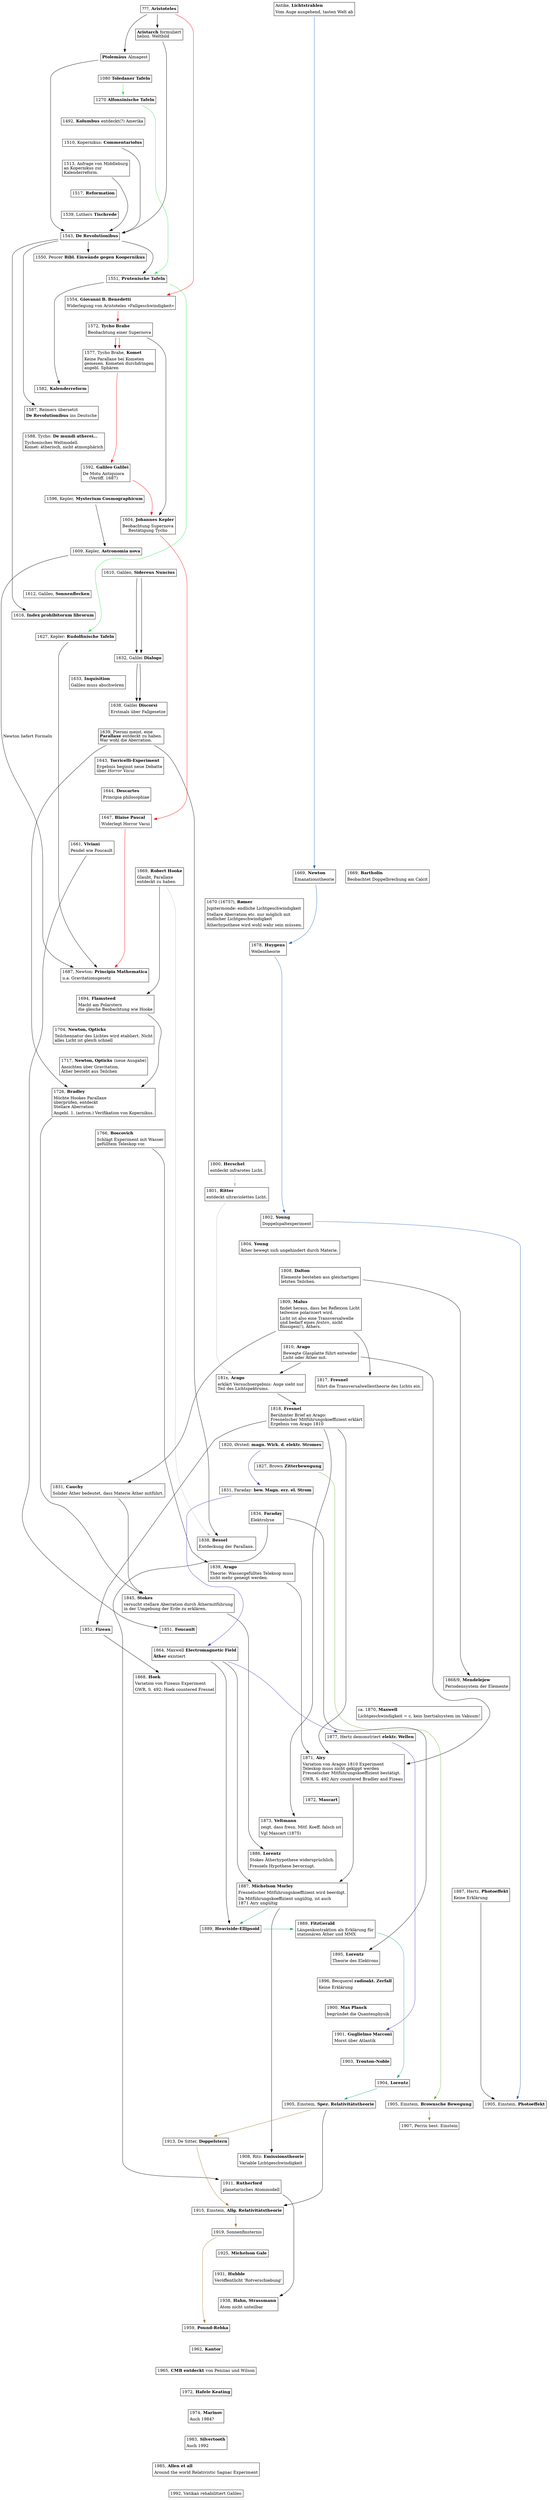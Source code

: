 //
//  http://renenyffenegger.ch/Wissenschaft/Geschichte/Ablauf.pdf
//
digraph A {

  node [shape=plaintext];

   j_Aristoteles [ //_{
     label = <
       <table border="1" cellborder="0">
       <tr><td align="left">???, <b>Aristoteles</b></td></tr>
       </table>
     >
   ]; //_}

   j_antike_lichtstrahlen [ //_{
     label = <
       <table border="1" cellborder="0">
       <tr><td align="left">Antike, <b>Lichtstrahlen</b></td></tr>
       <tr><td align="left">Vom Auge ausgehend, tasten Welt ab</td></tr>
       </table>
     >
   ]; //_}

   {rank=same j_Aristoteles j_antike_lichtstrahlen}

   j_Aristarch [ //_{
     label = <
       <table border="1" cellborder="0">
       <tr><td align="left"><b>Aristarch</b> formuliert<br align="left"/>helioz. Weltbild<br align="left"/></td></tr>
       </table>
     >
   ];
   j_Aristoteles -> j_Aristarch;
   //_}

   j_Almagest [ //_{
     label = <
       <table border="1" cellborder="0">
       <tr><td align="left"><b>Ptolemäus</b> Almagest</td></tr>
       </table>
     >
   ];
   j_Aristoteles -> j_Almagest;

   
   //_}

   j_1080_Toledaner_Tafeln [ //_{
     label = <
       <table border="1" cellborder="0">
       <tr><td align="left">1080 <b>Toledaner Tafeln</b></td></tr>
       </table>
     >
   ]; //_}

   j_1270_Alfonsinische_Tafeln [ //_{
     label = <
       <table border="1" cellborder="0">
       <tr><td align="left">1270 <b>Alfonsinische Tafeln</b></td></tr>
       </table>
     >
   ]; //_}

   j_1492_Kolumbus [ //_{
     label = <
       <table border="1" cellborder="0">
       <tr><td align="left">1492, <b>Kolumbus</b> entdeckt(?) Amerika</td></tr>
       </table>
     >
   ] //_}

 //_{ 15xx

   j_1510_Commentariolus [ //_{
     label = <
       <table border="1" cellborder="0">
       <tr><td align="left">1510, Kopernikus: <b>Commentariolus</b></td></tr>
       </table>
     >
   ]; //_}

   j_1513_Middelburg [ //_{
     label = <
       <table border="1" cellborder="0">
       <tr><td align="left">1513, Anfrage von Middleburg<br align="left"/>an Kopernikus zur<br align="left"/>Kalenderreform.<br align="left"/></td></tr>
       </table>
     >
   ]; //_}
   
   j_1517_Reformation [ //_{
     label = <
       <table border="1" cellborder="0">
       <tr><td align="left">1517, <b>Reformation</b></td></tr>
       </table>
     >
   ]; //_}

   j_1539_luther [ //_{
     label = <
       <table border="1" cellborder="0">
       <tr><td align="left">1539, Luthers <b>Tischrede</b></td></tr>
       </table>
     >
   ]; //_}

   j_1543_De_Revolutionibus [ //_{
     label = <
       <table border="1" cellborder="0">
       <tr><td align="left">1543, <b>De Revolutionibus</b></td></tr>
       </table>
     >
   ];
   j_Almagest -> j_1543_De_Revolutionibus;
   j_Aristarch -> j_1543_De_Revolutionibus;
   j_1513_Middelburg -> j_1543_De_Revolutionibus;
   j_1510_Commentariolus -> j_1543_De_Revolutionibus;
 //_}

   j_1550_Peucer [ //_{
     label = <
       <table border="1" cellborder="0">
       <tr><td align="left">1550, Peucer <b>Bibl. Einwände gegen Koopernikus</b></td></tr>
       </table>
     >
   ]; //_}

   j_1543_De_Revolutionibus -> j_1550_Peucer;

   j_1551_Prutenische_Tafeln [ //_{
     label = <
       <table border="1" cellborder="0">
       <tr><td align="left">1551, <b>Prutenische Tafeln</b></td></tr>
       </table>
     >
   ];
   j_1543_De_Revolutionibus -> j_1551_Prutenische_Tafeln;
 //_}

   j_1554_Benedetti [ //_{
     label = <
       <table border="1" cellborder="0">
       <tr><td align="left">1554, <b>Giovanni B. Benedetti</b></td></tr>
       <tr><td align="left">Widerlegung von Aristoteles »Fallgeschwindigkeit«</td></tr>
       </table>
     >
   ]; //_}

 //_{ 1572

   j_1572_Brahe [ //_{
     label = <
       <table border="1" cellborder="0">
       <tr><td align="left">1572, <b>Tycho Brahe</b></td></tr>
       <tr><td align="left">Beobachtung einer Supernova</td></tr>
       </table>
     >
   ]; //_}

 //_}

   j_1577_Brahe [ //_{
     label = <
       <table border="1" cellborder="0">
       <tr><td align="left">1577, Tycho Brahe, <b>Komet</b></td></tr>
       <tr><td align="left">Keine Parallaxe bei Kometen<br align="left"/>gemesen. Kometen durchdringen<br align="left"/>angebl. Sphären<br align="left"/></td></tr>
       </table>
     >
   ];

   j_1572_Brahe -> j_1577_Brahe;
   
   //_}

   j_1582_Kalenderreform [ //_{
     label = <
       <table border="1" cellborder="0">
       <tr><td align="left">1582, <b>Kalenderreform</b></td></tr>
       </table>
     >
   ];
   j_1551_Prutenische_Tafeln -> j_1582_Kalenderreform;
 //_}

   j_1587_Reimers [ //_{
     label = <
       <table border="1" cellborder="0">
       <tr><td align="left">1587, Reimers übersetzt</td></tr>
       <tr><td align="left"><b>De Revolutionibus</b> ins Deutsche</td></tr>
       </table>
     >
   ];
   j_1543_De_Revolutionibus -> j_1587_Reimers;
 //_}

   j_1588_Tycho_De_mundi [ //_{
     label = <
       <table border="1" cellborder="0">
       <tr><td align="left">1588, Tycho: <b>De mundi atherei…</b></td></tr>
       <tr><td align="left">Tychonisches Weltmodell.<br align="left"/>Komet: ätherisch, nicht atmosphärich<br align="left"/></td></tr>
       </table>
     >
   ];
 //_}

   j_1592_De_Motu [ //_{
     label = <
       <table border="1" cellborder="0">
       <tr><td align="left">1592, <b>Galileo Galilei</b></td></tr>
       <tr><td align="left">De Motu Antiquiora<br align="left"/>(Veröff. 1687)</td></tr>
       </table>
     >
   ]; //_}

   j_1596_Mysterium_Cosmographicum [ //_{
     label = <
       <table border="1" cellborder="0">
       <tr><td align="left">1596, Kepler, <b>Mysterium Cosmographicum</b></td></tr>
       </table>
     >
   ]; //_}

 //_}

 //_{ 16xx

 //_{ 1610-
   j_1604_Kepler [ //_{
     label = <
       <table border="1" cellborder="0">
       <tr><td align="left">1604, <b>Johannes Kepler</b></td></tr>
       <tr><td align="left">Beobachtung Supernova<br align="left"/>Bestätigung Tycho</td></tr>
       </table>
     >
   ];
   j_1572_Brahe -> j_1604_Kepler;
   //_}

   j_1609_Astronomia_nova [ //_{
     label = <
       <table border="1" cellborder="0">
       <tr><td align="left">1609, Kepler, <b>Astronomia nova</b></td></tr>
       </table>
     >
   ];
   j_1596_Mysterium_Cosmographicum -> j_1609_Astronomia_nova;
 //_}

   j_1610_sidereus_nuncius [ //_{
     label = <
       <table border="1" cellborder="0">
       <tr><td align="left">1610, Galileo, <b>Sidereus Nuncius</b></td></tr>
       </table>
     >
   ]; //_}

   j_1612_sonnenflecken [ //_{
     label = <
       <table border="1" cellborder="0">
       <tr><td align="left">1612, Galileo, <b>Sonnenflecken</b></td></tr>
       </table>
     >
   ]; //_}

   j_1616_index [ //_{
     label = <
       <table border="1" cellborder="0">
       <tr><td align="left">1616, <b>Index prohibitorum librorum</b></td></tr>
       </table>
     >
   ];
   j_1543_De_Revolutionibus -> j_1616_index;
 //_}
 //_}
 //_{ 1620-
   j_1627_Rudolfinische_Tafeln [ //_{
     label = <
       <table border="1" cellborder="0">
       <tr><td align="left">1627, Kepler: <b>Rudolfinische Tafeln</b></td></tr>
       </table>
     >
   ];
   j_1080_Toledaner_Tafeln -> j_1270_Alfonsinische_Tafeln -> j_1551_Prutenische_Tafeln -> j_1627_Rudolfinische_Tafeln [color="#33e651"]; /* Ephemeriden */
 //_}

   j_1632_galilei_dialogo [ //_{
     label = <
       <table border="1" cellborder="0">
       <tr><td align="left">1632, Galilei <b>Dialogo</b></td></tr>
       </table>
     >
   ]; //_}

   j_1633_Inquisition [ //_{
     label = <
       <table border="1" cellborder="0">
       <tr><td align="left">1633, <b>Inquisition</b></td></tr>
       <tr><td align="left">Galileo muss abschwören</td></tr>
       </table>
     >
   ]; //_}

   j_1638_galilei_discorsi [ //_{
     label = <
       <table border="1" cellborder="0">
       <tr><td align="left">1638, Galilei <b>Discorsi</b></td></tr>
       <tr><td align="left">Erstmals über Fallgesetze</td></tr>
       </table>
     >
   ];

   j_1610_sidereus_nuncius  -> j_1632_galilei_dialogo -> j_1638_galilei_discorsi;
   
   //_}

   j_1639_pieroni [ //_{
     label = <
       <table border="1" cellborder="0">
       <tr><td align="left">1639, Pieroni meint, eine<br align="left"/><b>Parallaxe</b> entdeckt zu haben.<br align="left"/>War wohl die Aberration.<br align="left"/></td></tr>
       </table>
     >
   ];

   j_1610_sidereus_nuncius  -> j_1632_galilei_dialogo -> j_1638_galilei_discorsi;
   
   //_}
 //_}

   j_1643_Torricelli [ //_{
     label = <
       <table border="1" cellborder="0">
       <tr><td align="left">1643, <b>Torricelli-Experiment</b></td></tr>
       <tr><td align="left">Ergebnis beginnt neue Debatte<br align="left"/>über <i>Horror Vacui</i><br align="left"/></td></tr>
       </table>
     >
   ]; //_}

   j_1644_Descartes [ //_{
     label = <
       <table border="1" cellborder="0">
       <tr><td align="left">1644, <b>Descartes</b></td></tr>
       <tr><td align="left">Principia philosophiae</td></tr>
       </table>
     >
   ]; //_}

   j_1647_Pascal [ //_{
     label = <
       <table border="1" cellborder="0">
       <tr><td align="left">1647, <b>Blaise Pascal</b></td></tr>
       <tr><td align="left">Widerlegt Horror Vacui</td></tr>
       </table>
     >
   ]; //_}

   j_1661_Viviani [ //_{
     label = <
       <table border="1" cellborder="0">
       <tr><td align="left">1661, <b>Viviani</b></td></tr>
       <tr><td align="left">Pendel wie Foucault</td></tr>
       </table>
     >
   ]; //_}

   //_{ 1699
   j_1669_Hooke [ //_{
     label = <
       <table border="1" cellborder="0">
       <tr><td align="left">1669, <b>Robert Hooke</b></td></tr>
       <tr><td align="left">Glaubt, Parallaxe<br align="left"/>entdeckt zu haben</td></tr>
       </table>
     >
   ]; //_}

   j_1669_Bartholin [ //_{
     label = <
       <table border="1" cellborder="0">
       <tr><td align="left">1669, <b>Bartholin</b></td></tr>
       <tr><td align="left">Beobachtet Doppelbrechung am Calcit</td></tr>
       </table>
     >
   ]; //_}

   j_1669_Newton [ //_{
     label = <
       <table border="1" cellborder="0">
       <tr><td align="left">1669, <b>Newton</b></td></tr>
       <tr><td align="left">Emanationstheorie</td></tr>
       </table>
     >
   ]; //_}
   {rank=same j_1669_Hooke j_1669_Newton j_1669_Bartholin}
 //_}

   j_1670_Roemer [ //_{
     label = <
       <table border="1" cellborder="0">
       <tr><td align="left">1670 (1675?), <b>Rømer</b></td></tr>
       <tr><td align="left">Jupitermonde: endliche Lichtgeschwindigkeit</td></tr>
       <tr><td align="left">Stellare Aberration etc. nur möglich mit<br align="left"/>endlicher Lichtgeschwindigkeit<br align="left"/></td></tr>
       <tr><td align="left">Ätherhypothese wird wohl wahr sein müssen.</td></tr>
       </table>
     >
   ]; //_}

   j_1678_Huygens [ //_{
     label = <
       <table border="1" cellborder="0">
       <tr><td align="left">1678, <b>Huygens</b></td></tr>
       <tr><td align="left">Wellentheorie</td></tr>
       </table>
     >
   ]; //_}

   j_1687_Newton [ //_{
     label = <
       <table border="1" cellborder="0">
       <tr><td align="left">1687, Newton: <b>Principia Mathematica</b></td></tr>
       <tr><td align="left">u.a. Gravitationsgesetz</td></tr>
       </table>
     >
   ];
   j_1609_Astronomia_nova -> j_1687_Newton [ label="Newton liefert Formeln" lblstyle="above, sloped"];
   j_1627_Rudolfinische_Tafeln -> j_1687_Newton; //_}

   j_1694_Flamsteed [ //_{
     label = <
       <table border="1" cellborder="0">
       <tr><td align="left">1694, <b>Flamsteed</b></td></tr>
       <tr><td align="left">Macht am Polarstern<br align="left"/>die gleiche Beobachtung wie Hooke<br align="left"/></td></tr>
       </table>
     >
   ]; //_}

 //_}

 //_{ 17xx

   j_1704_Newton [ //_{
     label = <
       <table border="1" cellborder="0">
       <tr><td align="left">1704, <b>Newton, Opticks</b></td></tr>
       <tr><td align="left">Teilchennatur des Lichtes wird etabliert. Nicht<br align="left"/>alles Licht ist gleich schnell<br align="left"/></td></tr>
       </table>
     >
   ]; //_}

   j_1717_Newton [ //_{
     label = <
       <table border="1" cellborder="0">
       <tr><td align="left">1717, <b>Newton, Opticks</b> (neue Ausgabe)</td></tr>
       <tr><td align="left">Ansichten über Gravitation,<br align="left"/>Äther besteht aus Teilchen<br align="left"/></td></tr>
       </table>
     >
   ]; //_}

   j_1726_Bradley [ //_{
     label = <
       <table border="1" cellborder="0">
       <tr><td align="left">1726, <b>Bradley</b></td></tr>
       <tr><td align="left">Möchte Hookes Parallaxe<br align="left"/>überprüfen, entdeckt<br align="left"/>Stellare Aberration<br align="left"/></td></tr>
       <tr><td align="left">Angebl. 1. (astron.) Verifikation von Kopernikus.</td></tr>
       </table>
     >
   ];
   j_1639_pieroni -> j_1726_Bradley;
   
   //_}

   j_1766_Boscovitch [ //_{
     label = <
       <table border="1" cellborder="0">
       <tr><td align="left">1766, <b>Boscovich</b></td></tr>
       <tr><td align="left">Schlägt Experiment mit Wasser<br align="left"/>gefülltem Teleskop vor.<br align="left"/></td></tr>
       </table>
     >
   ]; //_}

   j_1800_Herschel [ //_{
     label = <
       <table border="1" cellborder="0">
       <tr><td align="left">1800, <b>Herschel</b></td></tr>
       <tr><td align="left">entdeckt infrarotes Licht.</td></tr>
       </table>
     >
   ]; //_}
 //_}

 //_{ 18xx
 //_{ 1800-
   j_1801_Ritter [ //_{
     label = <
       <table border="1" cellborder="0">
       <tr><td align="left">1801, <b>Ritter</b></td></tr>
       <tr><td align="left">entdeckt ultraviolettes Licht.</td></tr>
       </table>
     >
   ]; //_}

   j_1802_Young [ //_{
     label = <
       <table border="1" cellborder="0">
       <tr><td align="left">1802, <b>Young</b></td></tr>
       <tr><td align="left">Doppelspaltexperiment</td></tr>
       </table>
     >
   ]; //_}

   j_1804_Young [ //_{
     label = <
       <table border="1" cellborder="0">
       <tr><td align="left">1804, <b>Young</b></td></tr>
       <tr><td align="left">Äther bewegt sich ungehindert durch Materie.</td></tr>
       </table>
     >
   ]; //_}

   j_1808_Dalton [ /*  2016-Mettenheim...pdf */ //_{
     label = <
       <table border="1" cellborder="0">
       <tr><td align="left">1808, <b>Dalton</b></td></tr> 
       <tr><td align="left">Elemente bestehen aus gleichartigen<br align="left"/>letzten Teilchen.<br align="left"/></td></tr> 
       </table>
     >
   ]; //_}

   j_1809_Malus [ //_{
     label = <
       <table border="1" cellborder="0">
       <tr><td align="left">1809, <b>Malus</b></td></tr>
       <tr><td align="left">findet heraus, dass bei Reflexion Licht<br align="left"/>teilweise polarisiert wird.<br align="left"/></td></tr>
       <tr><td align="left">Licht ist also eine Transversalwelle<br align="left"/>und bedarf eines <i>festen</i>, nicht<br align="left"/>flüssigen(!), Äthers.<br align="left"/></td></tr>
       </table>
     >
   ]; //_}

   j_1810_Arago [ //_{
     label = <
       <table border="1" cellborder="0">
       <tr><td align="left">1810, <b>Arago</b></td></tr>
       <tr><td align="left">Bewegte Glasplatte führt entweder<br align="left"/>Licht oder Äther mit.<br align="left"/></td></tr>
       </table>
     >
   ]; //_}

   j_181x_Arago [ //_{
     label = <
       <table border="1" cellborder="0">
       <tr><td align="left">181x, <b>Arago</b></td></tr>
       <tr><td align="left">erklärt Versuchsergebnis: Auge sieht nur<br align="left"/>Teil des Lichtspektrums.<br align="left"/></td></tr>
       </table>
     >
   ];
   j_1800_Herschel -> j_1801_Ritter   -> j_181x_Arago [color=grey];
   j_1810_Arago    -> j_181x_Arago; //_}

   j_1817_Fresnel [ //_{
     label = <
       <table border="1" cellborder="0">
       <tr><td align="left">1817, <b>Fresnel</b></td></tr>
       <tr><td align="left">führt die Transversalwellentheorie des Lichts ein.</td></tr>
       </table>
     >
   ]; //_}

   j_1818_Fresnel [ //_{
     label = <
       <table border="1" cellborder="0">
       <tr><td align="left">1818, <b>Fresnel</b></td></tr>
       <tr><td align="left">Berühmter Brief an Arago:<br align="left"/>Fresnelscher Mitführungskoeffizient erklärt<br align="left"/>Ergebnis von Arago 1810<br align="left"/></td></tr>
       </table>
     >
   ];
   j_181x_Arago -> j_1818_Fresnel; //_}

 //_}
 //_{ 1820-

   j_1820_Orsted [ //_{
     label = <
       <table border="1" cellborder="0">
       <tr><td align="left">1820, Ørsted: <b>magn. Wirk. d. elektr. Stromes</b></td></tr>
       </table>
     >
   ]; //_}

   j_1827_Brown [ //_{
     label = <
       <table border="1" cellborder="0">
       <tr><td align="left">1827, Brown <b>Zitterbewegung</b></td></tr>
       </table>
     >
   ]; //_}

   j_1831_Cauchy [ //_{
     label = <
       <table border="1" cellborder="0">
       <tr><td align="left">1831, <b>Cauchy</b></td></tr>
       <tr><td align="left">Solider Äther bedeutet, dass Materie Äther mitführt.</td></tr>
       </table>
     >
   ];

   j_1809_Malus -> j_1831_Cauchy;
   //_}

   j_1831_Faraday [ //_{
     label = <
       <table border="1" cellborder="0">
       <tr><td align="left">1831, Faraday: <b>bew. Magn. erz. el. Strom</b></td></tr>
       </table>
     >
   ]; //_}
   {rank=same j_1831_Faraday j_1831_Cauchy}

   j_1834_Faraday [ /*  2016-Mettenheim...pdf */ //_{
     label = <
       <table border="1" cellborder="0">
       <tr><td align="left">1834, <b>Faraday</b></td></tr> 
       <tr><td align="left">Elektrolyse</td></tr> 
       </table>
     >
   ]; //_}

   j_1838_Bessel [ //_{
     label = <
       <table border="1" cellborder="0">
       <tr><td align="left">1838, <b>Bessel</b></td></tr>
       <tr><td align="left">Entdeckung der Parallaxe.</td></tr>
       </table>
     >
   ]; //_}
   j_1639_pieroni -> j_1838_Bessel;

   j_1839_Arago [ //_{
     label = <
       <table border="1" cellborder="0">
       <tr><td align="left">1839, <b>Arago</b></td></tr>
       <tr><td align="left">Theorie: Wassergefülltes Teleksop muss<br align="left"/>nicht mehr geneigt werden.<br align="left"/></td></tr>
       </table>
     >
   ]; //_}
 //_}
 //_{ 1840- 

   j_1845_Stokes [ //_{
     label = <
       <table border="1" cellborder="0">
       <tr><td align="left">1845, <b>Stokes</b></td></tr>
       <tr><td align="left">versucht stellare Aberration durch Äthermitführung<br align="left"/>in der Umgebung der Erde zu erklären.<br align="left"/></td></tr>
       </table>
     >
   ];
   j_1831_Cauchy -> j_1845_Stokes;
   //_}

   j_1851_Fizeau [ //_{
     label = <
       <table border="1" cellborder="0">
       <tr><td align="left">1851, <b>Fizeau</b></td></tr>
       </table>
     >
   ]; //_}

   j_1851_Foucault [ //_{
     label = <
       <table border="1" cellborder="0">
       <tr><td align="left">1851, <b>Foucault</b></td></tr>
       </table>
     >
   ];
   j_1661_Viviani -> j_1851_Foucault;
   
   //_}
   {rank=same j_1851_Fizeau j_1851_Foucault}

   j_1864_Maxwell_Electromagnetic_Field [ //_{
     label = <
       <table border="1" cellborder="0">
       <tr><td align="left">1864, Maxwell <b>Electromagnetic Field</b></td></tr>
       <tr><td align="left"><b>Äther</b> existiert</td></tr>
       </table>
     >
   ]; 
   
   //_}

   j_1868_Hoek [ //_{
     label = <
       <table border="1" cellborder="0">
       <tr><td align="left">1868, <b>Hoek</b></td></tr>
       <tr><td align="left">Variation von Fizeaus Experiment</td></tr>
       <tr><td align="left">GWR, S. 492: Hoek countered Fresnel</td></tr>
       </table>
     >
   ]; //_}

   j_1868_Mendelejew [ /*  2016-Mettenheim...pdf */ //_{
     label = <
       <table border="1" cellborder="0">
       <tr><td align="left">1868/9, <b>Mendelejew</b></td></tr> 
       <tr><td align="left">Periodensystem der Elemente</td></tr> 
       </table>
     >
   ]; //_}
   {rank=same j_1868_Mendelejew j_1868_Hoek }

   j_1870_Maxwell [ //_{
     label = <
       <table border="1" cellborder="0">
       <tr><td align="left">ca. 1870, <b>Maxwell</b></td></tr>
       <tr><td align="left">Lichtgeschwindigkeit = c, kein Inertialsystem im Vakuum!</td></tr>
       </table>
      >
   ]; //_}

   j_1808_Dalton -> j_1868_Mendelejew;
 //_}
 //_{ 1860-
   j_1871_Airy [ //_{
     label = <
       <table border="1" cellborder="0">
       <tr><td align="left">1871, <b>Airy</b></td></tr>
       <tr><td align="left">Variation von Aragos 1810 Experiment<br align="left"/>Teleskop muss nicht gekippt werden<br align="left"/>Fresnelscher Mitführungskoeffizient bestätigt.<br align="left"/></td></tr>
       <tr><td align="left">GWR, S. 492 Airy countered Bradley and Fizeau</td></tr>
       </table>
     >
   ]; //_}

   j_1872_Mascart [ //_{
     label = <
       <table border="1" cellborder="0">
       <tr><td align="left">1872, <b>Mascart</b></td></tr>
       </table>
     >
   ]; //_}

   j_1873_Veltmann [ //_{
     label = <
       <table border="1" cellborder="0">
       <tr><td align="left">1873, <b>Veltmann</b></td></tr>
       <tr><td align="left">zeigt, dass fresn. Mitf. Koeff. falsch ist</td></tr>
       <tr><td align="left">Vgl Mascart (1875)</td></tr>
       </table>
     >
   ];
   j_1818_Fresnel -> j_1873_Veltmann; //_}

   j_1877_Hertz [ //_{
     label = <
       <table border="1" cellborder="0">
       <tr><td align="left">1877, Hertz demonstriert <b>elektr. Wellen</b></td></tr>
       </table>
     >
   ];
   
   //_}
 //_}
 //_{ 1880-

   j_1886_Lorentz [ //_{
     label = <
       <table border="1" cellborder="0">
       <tr><td align="left">1886, <b>Lorentz</b></td></tr>
       <tr><td align="left">Stokes Ätherhypothese widersprüchlich.</td></tr>
       <tr><td align="left">Fresnels Hypothese bevorzugt.</td></tr>
       </table>
     >
   ];
   j_1845_Stokes -> j_1886_Lorentz;

   
   //_}
   j_1887_MM [ //_{
     label = <
       <table border="1" cellborder="0">
       <tr><td align="left">1887, <b>Michelson Morley</b></td></tr>
       <tr><td align="left">Fresnelscher Mitführungskoeffizient wird beerdigt.</td></tr>
       <tr><td align="left">Da Mitführungskoeffizient ungültig, ist auch<br align="left"/>1871 Airy ungültig<br align="left"/></td></tr>
       </table>
     >
   ];

   j_1864_Maxwell_Electromagnetic_Field -> j_1887_MM;
   
   //_}

   j_1887_Hertz_Photoeffekt [ //_{
     label = <
       <table border="1" cellborder="0">
       <tr><td align="left">1887, Hertz, <b>Photoeffekt</b></td></tr>
       <tr><td align="left">Keine Erklärung</td></tr>
       </table>
     >
   ]; //_}
   
   {rank=same j_1887_Hertz_Photoeffekt j_1887_MM}

   j_1889_FitzGerald [ //_{
     label = <
       <table border="1" cellborder="0">
       <tr><td align="left">1889, <b>FitzGerald</b></td></tr>
       <tr><td align="left">Längenkontraktion als Erklärung für<br align="left"/>stationären Äther und MMX<br align="left"/></td></tr>
       </table>
      >
   ]; //_}

   j_1889_Heaviside [ //_{
     label = <
       <table border="1" cellborder="0">
       <tr><td align="left">1889, <b>Heaviside-Ellipsoid</b></td></tr>
       </table>
      >
   ]; //_}
   {rank=same j_1889_Heaviside j_1889_FitzGerald }

   j_1864_Maxwell_Electromagnetic_Field -> j_1889_Heaviside;

   j_1895_Lorentz [ /*  2016-Mettenheim...pdf */ //_{
     label = <
       <table border="1" cellborder="0">
       <tr><td align="left">1895, <b>Lorentz</b></td></tr> 
       <tr><td align="left">Theorie des Elektrons</td></tr> 
       </table>
     >
   ];
   j_1834_Faraday -> j_1895_Lorentz; //_}

   j_1896_Becquerel [ //_{
     label = <
       <table border="1" cellborder="0">
       <tr><td align="left">1896, Becquerel <b>radioakt. Zerfall</b></td></tr>
       <tr><td align="left">Keine Erklärung</td></tr>
       </table>
     >
    ]; //_}
 //_}

 //_}

 //_{ 19xx

 //_{ 1900-

   j_1900_Planck [ //_{
     label = <
       <table border="1" cellborder="0">
       <tr><td align="left">1900, <b>Max Planck</b></td></tr>
       <tr><td align="left">begründet die Quantenphysik</td></tr>
       </table>
     >
   ]; //_}
  
   j_1901_Marconi [ //_{
     label = <
       <table border="1" cellborder="0">
       <tr><td align="left">1901, <b>Guglielmo Marconi</b></td></tr>
       <tr><td align="left">Morst über Atlantik</td></tr>
       </table>
     >
   ]; 
   
   j_1820_Orsted -> j_1831_Faraday -> j_1864_Maxwell_Electromagnetic_Field -> j_1877_Hertz -> j_1901_Marconi [color="#5533b7"];
   //_}

   j_1903_Trouton_Noble [ //_{
     label = <
       <table border="1" cellborder="0">
       <tr><td align="left">1903, <b>Trouton-Noble</b></td></tr>
       </table>
     >
   ]; //_}

   j_1904_Lorentz [ //_{
     label = <
       <table border="1" cellborder="0">
       <tr><td align="left">1904, <b>Lorentz</b></td></tr>
       </table>
     >
   ];
   //_}

   j_1905_Einstein_Photoeffekt [ //_{
     label = <
       <table border="1" cellborder="0">
       <tr><td align="left">1905, Einstein, <b>Photoeffekt</b></td></tr>
       </table>
     >
    ];
    j_antike_lichtstrahlen -> j_1669_Newton -> j_1678_Huygens -> j_1802_Young -> j_1905_Einstein_Photoeffekt [color="#2263b7"]; /* Natur des Lichts */
    j_1887_Hertz_Photoeffekt -> j_1905_Einstein_Photoeffekt;
    
    //_}

   j_1905_Einstein_Brown [ //_{
     label = <
       <table border="1" cellborder="0">
       <tr><td align="left">1905, Einstein, <b>Brownsche Bewegung</b></td></tr>
       </table>
     >
    ];

    //_}

   j_1905_Einstein_SRT [ //_{
     label = <
       <table border="1" cellborder="0">
       <tr><td align="left">1905, Einstein, <b>Spez. Relativitätstheorie</b></td></tr>
       </table>
     >
    ];
   j_1887_MM -> j_1889_Heaviside -> j_1889_FitzGerald -> j_1904_Lorentz -> j_1905_Einstein_SRT [color="#23ab71"];

    //_}

    {rank=same j_1905_Einstein_Brown j_1905_Einstein_Photoeffekt j_1905_Einstein_SRT}

   j_1907_Perrin [ //_{
     label = <
       <table border="1" cellborder="0">
       <tr><td align="left">1907, Perrin best. Einstein</td></tr>
       </table>
     >
    ];

    j_1827_Brown -> j_1905_Einstein_Brown -> j_1907_Perrin [color="#77aa33"];
  //_}

   j_1908_Ritz [ //_{
     label = <
       <table border="1" cellborder="0">
       <tr><td align="left">1908, Ritz: <b>Emissionstheorie</b></td></tr>
       <tr><td align="left">Variable Lichtgeschwindigkeit</td></tr>
       </table>
     >
    ];

    j_1887_MM -> j_1908_Ritz;
    
    //_}

  //_}
 //_{ 1910-
   j_1911_Rutherford [ /*  2016-Mettenheim...pdf */ //_{
     label = <
       <table border="1" cellborder="0">
       <tr><td align="left">1911, <b>Rutherford</b></td></tr> 
       <tr><td align="left">planetarisches Atommodell</td></tr> 
       </table>
     >
   ];
   j_1834_Faraday -> j_1911_Rutherford; //_}

   j_1913_De_Sitter [ //_{
     label = <
       <table border="1" cellborder="0">
       <tr><td align="left">1913, De Sitter, <b>Doppelstern</b></td></tr>
       </table>
     >
    ]; //_}

   j_1915_Einstein_ART [ //_{
     label = <
       <table border="1" cellborder="0">
       <tr><td align="left">1915, Einstein, <b>Allg. Relativitätstheorie</b></td></tr>
       </table>
     >
    ];

    j_1905_Einstein_SRT -> j_1915_Einstein_ART;

 //_}

   j_1919_Sonnenfinsternis [ //_{
     label = <
       <table border="1" cellborder="0">
       <tr><td align="left">1919, Sonnenfinsternis</td></tr>
       </table>
     >
    ]; //_}

   j_1925_Michelson_Gale [ //_{
     label = <
       <table border="1" cellborder="0">
       <tr><td align="left">1925, <b>Michelson Gale</b></td></tr>
       </table>
     >
    ]; //_}
 //_}
 //_{ 1930-
   j_1931_Hubble [ //_{
     label = <
       <table border="1" cellborder="0">
       <tr><td align="left">1931, <b>Hubble</b></td></tr>
       <tr><td align="left">Veröffentlicht 'Rotverschiebung'</td></tr>
       </table>
     >
   ]; //_}

   j_1938_Hahn_Strassmann [ /*  2016-Mettenheim...pdf */ //_{
     label = <
       <table border="1" cellborder="0">
       <tr><td align="left">1938, <b>Hahn, Strassmann</b></td></tr> 
       <tr><td align="left">Atom nicht unteilbar</td></tr> 
       </table>
     >
   ]; //_}

   j_1959_Pound_Rebka [ //_{
     label = <
       <table border="1" cellborder="0">
       <tr><td align="left">1959, <b>Pound-Rebka</b></td></tr>
       </table>
      >
   ]; //_}

   j_1905_Einstein_SRT -> j_1913_De_Sitter -> j_1915_Einstein_ART -> j_1919_Sonnenfinsternis -> j_1959_Pound_Rebka [color="#a37a33"]; // Tests der Relativitätstheorie
 //_}

   j_1962_Kantor [ //_{
     label = <
       <table border="1" cellborder="0">
       <tr><td align="left">1962, <b>Kantor</b></td></tr>
       </table>
      >
   ]; //_}

   j_1965_CMB_entdeckt [ //_{
     label = <
       <table border="1" cellborder="0">
       <tr><td align="left">1965, <b>CMB entdeckt</b> von Penzias und Wilson</td></tr>
       </table>
     >
   ]; //_}

   j_1972_Hafele_Keating [ //_{
     label = <
       <table border="1" cellborder="0">
       <tr><td align="left">1972, <b>Hafele Keating</b></td></tr>
       </table>
     >
   ]; //_}

   j_1974_Marinov [ //_{
     label = <
       <table border="1" cellborder="0">
       <tr><td align="left">1974, <b>Marinov</b></td></tr>
       <tr><td align="left">Auch 1984?</td></tr>
       </table>
     >
   ]; //_}

   j_1983_Silvertooth [ //_{
     label = <
       <table border="1" cellborder="0">
       <tr><td align="left">1983, <b>Silvertooth</b></td></tr>
       <tr><td align="left">Auch 1992</td></tr>
       </table>
      >
   ]; //_}

   j_1985_Allan_et_al [ //_{
     label = <
       <table border="1" cellborder="0">
       <tr><td align="left">1985, <b>Allen et all</b></td></tr>
       <tr><td align="left">Around the world Relativistic Sagnac Experiment</td></tr>
       </table>
      >
   ]; //_}

   j_1992_vatikan [  //_{
     label = <
       <table border="1" cellborder="0">
       <tr><td align="left">1992, Vatikan rehabilitiert Galileo</td></tr> 
       </table>
     >
   ]; //_}

 //_}
  

   /* Widerlegungen von Aristoteles */
   j_Aristoteles -> j_1554_Benedetti -> j_1572_Brahe -> j_1577_Brahe -> j_1592_De_Motu ->
   j_1604_Kepler -> j_1647_Pascal -> j_1687_Newton [color=red];

   j_1911_Rutherford -> j_1938_Hahn_Strassmann;

   j_1669_Hooke -> j_1694_Flamsteed-> j_1726_Bradley;

   j_1726_Bradley -> j_1845_Stokes;

   j_1669_Hooke -> j_1838_Bessel [color=grey];

   j_1810_Arago -> j_1871_Airy;
   j_1818_Fresnel -> j_1851_Fizeau -> j_1868_Hoek;


   j_1766_Boscovitch-> j_1839_Arago -> j_1871_Airy;

   j_1809_Malus -> j_1817_Fresnel;

   j_1818_Fresnel -> j_1871_Airy -> j_1887_MM;




   j_Aristoteles -> j_Aristarch -> j_Almagest -> j_1080_Toledaner_Tafeln -> j_1270_Alfonsinische_Tafeln -> j_1492_Kolumbus -> j_1510_Commentariolus -> j_1513_Middelburg -> j_1517_Reformation -> j_1539_luther -> j_1543_De_Revolutionibus -> j_1550_Peucer -> j_1551_Prutenische_Tafeln -> j_1554_Benedetti -> j_1572_Brahe ->
   j_1577_Brahe -> j_1582_Kalenderreform -> j_1587_Reimers ->  j_1588_Tycho_De_mundi ->
   j_1592_De_Motu -> j_1596_Mysterium_Cosmographicum -> j_1604_Kepler -> j_1609_Astronomia_nova -> j_1610_sidereus_nuncius -> j_1612_sonnenflecken -> j_1616_index -> j_1627_Rudolfinische_Tafeln -> 
   j_1632_galilei_dialogo -> j_1633_Inquisition -> j_1638_galilei_discorsi -> j_1639_pieroni -> j_1643_Torricelli -> j_1644_Descartes -> j_1647_Pascal -> j_1661_Viviani ->
   j_1669_Hooke -> j_1670_Roemer -> j_1678_Huygens -> j_1687_Newton -> j_1694_Flamsteed -> j_1704_Newton -> j_1717_Newton -> j_1726_Bradley -> j_1766_Boscovitch -> j_1800_Herschel ->
   j_1801_Ritter -> j_1802_Young -> j_1804_Young -> j_1808_Dalton -> j_1809_Malus ->
   j_1810_Arago-> j_1817_Fresnel -> j_1818_Fresnel -> j_1820_Orsted -> j_1827_Brown -> j_1831_Faraday -> j_1834_Faraday -> j_1838_Bessel -> j_1839_Arago -> j_1845_Stokes -> j_1851_Foucault ->
   j_1864_Maxwell_Electromagnetic_Field -> j_1868_Hoek -> j_1868_Mendelejew -> j_1870_Maxwell -> j_1877_Hertz -> 
   j_1871_Airy -> j_1872_Mascart -> j_1873_Veltmann -> j_1886_Lorentz ->  j_1887_MM -> j_1889_FitzGerald -> j_1895_Lorentz -> j_1896_Becquerel -> j_1900_Planck -> j_1901_Marconi -> j_1903_Trouton_Noble -> j_1904_Lorentz ->
   j_1905_Einstein_Photoeffekt -> j_1907_Perrin -> j_1908_Ritz -> j_1911_Rutherford -> j_1915_Einstein_ART -> j_1919_Sonnenfinsternis -> j_1925_Michelson_Gale -> j_1931_Hubble -> j_1938_Hahn_Strassmann -> j_1959_Pound_Rebka -> j_1962_Kantor ->
   j_1965_CMB_entdeckt -> j_1972_Hafele_Keating -> j_1974_Marinov -> j_1983_Silvertooth -> j_1985_Allan_et_al -> j_1992_vatikan
   [style=invisible arrowhead=none];




}
